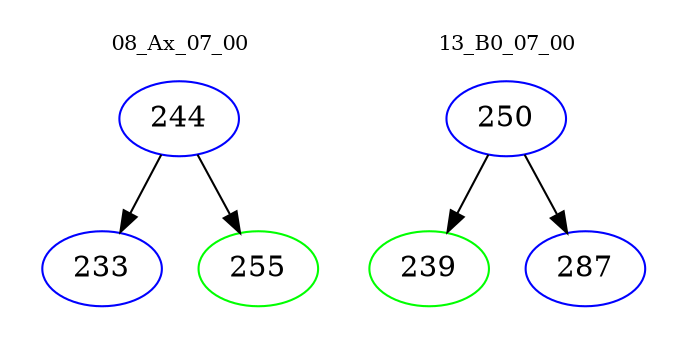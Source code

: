 digraph{
subgraph cluster_0 {
color = white
label = "08_Ax_07_00";
fontsize=10;
T0_244 [label="244", color="blue"]
T0_244 -> T0_233 [color="black"]
T0_233 [label="233", color="blue"]
T0_244 -> T0_255 [color="black"]
T0_255 [label="255", color="green"]
}
subgraph cluster_1 {
color = white
label = "13_B0_07_00";
fontsize=10;
T1_250 [label="250", color="blue"]
T1_250 -> T1_239 [color="black"]
T1_239 [label="239", color="green"]
T1_250 -> T1_287 [color="black"]
T1_287 [label="287", color="blue"]
}
}
